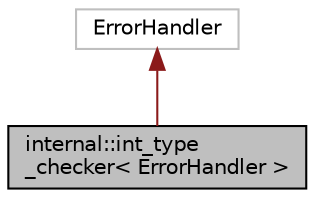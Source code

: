 digraph "internal::int_type_checker&lt; ErrorHandler &gt;"
{
  edge [fontname="Helvetica",fontsize="10",labelfontname="Helvetica",labelfontsize="10"];
  node [fontname="Helvetica",fontsize="10",shape=record];
  Node0 [label="internal::int_type\l_checker\< ErrorHandler \>",height=0.2,width=0.4,color="black", fillcolor="grey75", style="filled", fontcolor="black"];
  Node1 -> Node0 [dir="back",color="firebrick4",fontsize="10",style="solid"];
  Node1 [label="ErrorHandler",height=0.2,width=0.4,color="grey75", fillcolor="white", style="filled"];
}
